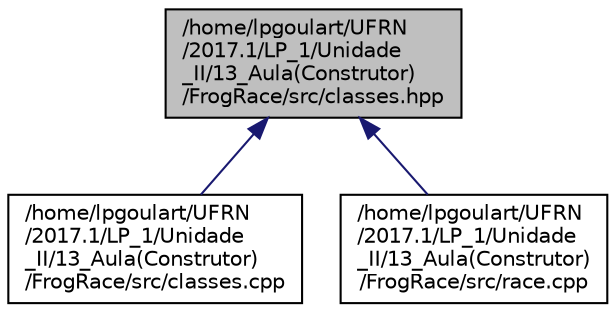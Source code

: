 digraph "/home/lpgoulart/UFRN/2017.1/LP_1/Unidade_II/13_Aula(Construtor)/FrogRace/src/classes.hpp"
{
  edge [fontname="Helvetica",fontsize="10",labelfontname="Helvetica",labelfontsize="10"];
  node [fontname="Helvetica",fontsize="10",shape=record];
  Node1 [label="/home/lpgoulart/UFRN\l/2017.1/LP_1/Unidade\l_II/13_Aula(Construtor)\l/FrogRace/src/classes.hpp",height=0.2,width=0.4,color="black", fillcolor="grey75", style="filled", fontcolor="black"];
  Node1 -> Node2 [dir="back",color="midnightblue",fontsize="10",style="solid",fontname="Helvetica"];
  Node2 [label="/home/lpgoulart/UFRN\l/2017.1/LP_1/Unidade\l_II/13_Aula(Construtor)\l/FrogRace/src/classes.cpp",height=0.2,width=0.4,color="black", fillcolor="white", style="filled",URL="$classes_8cpp.html"];
  Node1 -> Node3 [dir="back",color="midnightblue",fontsize="10",style="solid",fontname="Helvetica"];
  Node3 [label="/home/lpgoulart/UFRN\l/2017.1/LP_1/Unidade\l_II/13_Aula(Construtor)\l/FrogRace/src/race.cpp",height=0.2,width=0.4,color="black", fillcolor="white", style="filled",URL="$race_8cpp.html"];
}
